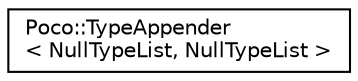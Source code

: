 digraph "Graphical Class Hierarchy"
{
 // LATEX_PDF_SIZE
  edge [fontname="Helvetica",fontsize="10",labelfontname="Helvetica",labelfontsize="10"];
  node [fontname="Helvetica",fontsize="10",shape=record];
  rankdir="LR";
  Node0 [label="Poco::TypeAppender\l\< NullTypeList, NullTypeList \>",height=0.2,width=0.4,color="black", fillcolor="white", style="filled",URL="$structPoco_1_1TypeAppender_3_01NullTypeList_00_01NullTypeList_01_4.html",tooltip=" "];
}
